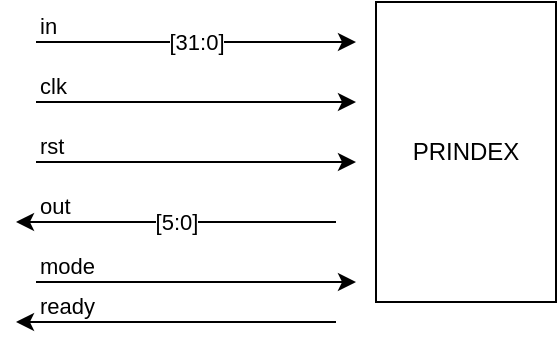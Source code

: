 <mxfile version="27.1.6">
  <diagram name="第 1 页" id="gXpvKShPX7hXgDg7WHuS">
    <mxGraphModel dx="485" dy="292" grid="1" gridSize="10" guides="1" tooltips="1" connect="1" arrows="1" fold="1" page="1" pageScale="1" pageWidth="827" pageHeight="1169" math="0" shadow="0">
      <root>
        <mxCell id="0" />
        <mxCell id="1" parent="0" />
        <mxCell id="lDcD1coVEzdXew1Spw6P-1" value="PRINDEX" style="rounded=0;whiteSpace=wrap;html=1;" vertex="1" parent="1">
          <mxGeometry x="230" y="160" width="90" height="150" as="geometry" />
        </mxCell>
        <mxCell id="lDcD1coVEzdXew1Spw6P-3" value="" style="endArrow=classic;html=1;rounded=0;" edge="1" parent="1">
          <mxGeometry relative="1" as="geometry">
            <mxPoint x="60" y="180" as="sourcePoint" />
            <mxPoint x="220" y="180" as="targetPoint" />
          </mxGeometry>
        </mxCell>
        <mxCell id="lDcD1coVEzdXew1Spw6P-4" value="[31:0]" style="edgeLabel;resizable=0;html=1;;align=center;verticalAlign=middle;" connectable="0" vertex="1" parent="lDcD1coVEzdXew1Spw6P-3">
          <mxGeometry relative="1" as="geometry" />
        </mxCell>
        <mxCell id="lDcD1coVEzdXew1Spw6P-5" value="in" style="edgeLabel;resizable=0;html=1;;align=left;verticalAlign=bottom;" connectable="0" vertex="1" parent="lDcD1coVEzdXew1Spw6P-3">
          <mxGeometry x="-1" relative="1" as="geometry" />
        </mxCell>
        <mxCell id="lDcD1coVEzdXew1Spw6P-7" value="" style="endArrow=classic;html=1;rounded=0;" edge="1" parent="1">
          <mxGeometry relative="1" as="geometry">
            <mxPoint x="60" y="210" as="sourcePoint" />
            <mxPoint x="220" y="210" as="targetPoint" />
          </mxGeometry>
        </mxCell>
        <mxCell id="lDcD1coVEzdXew1Spw6P-9" value="clk" style="edgeLabel;resizable=0;html=1;;align=left;verticalAlign=bottom;" connectable="0" vertex="1" parent="lDcD1coVEzdXew1Spw6P-7">
          <mxGeometry x="-1" relative="1" as="geometry" />
        </mxCell>
        <mxCell id="lDcD1coVEzdXew1Spw6P-10" value="" style="endArrow=classic;html=1;rounded=0;" edge="1" parent="1">
          <mxGeometry relative="1" as="geometry">
            <mxPoint x="60" y="240" as="sourcePoint" />
            <mxPoint x="220" y="240" as="targetPoint" />
          </mxGeometry>
        </mxCell>
        <mxCell id="lDcD1coVEzdXew1Spw6P-11" value="rst" style="edgeLabel;resizable=0;html=1;;align=left;verticalAlign=bottom;" connectable="0" vertex="1" parent="lDcD1coVEzdXew1Spw6P-10">
          <mxGeometry x="-1" relative="1" as="geometry" />
        </mxCell>
        <mxCell id="lDcD1coVEzdXew1Spw6P-12" value="" style="endArrow=classic;html=1;rounded=0;" edge="1" parent="1">
          <mxGeometry relative="1" as="geometry">
            <mxPoint x="210" y="270" as="sourcePoint" />
            <mxPoint x="50" y="270" as="targetPoint" />
          </mxGeometry>
        </mxCell>
        <mxCell id="lDcD1coVEzdXew1Spw6P-13" value="[5:0]" style="edgeLabel;resizable=0;html=1;;align=center;verticalAlign=middle;" connectable="0" vertex="1" parent="lDcD1coVEzdXew1Spw6P-12">
          <mxGeometry relative="1" as="geometry" />
        </mxCell>
        <mxCell id="lDcD1coVEzdXew1Spw6P-14" value="out" style="edgeLabel;resizable=0;html=1;;align=left;verticalAlign=bottom;" connectable="0" vertex="1" parent="lDcD1coVEzdXew1Spw6P-12">
          <mxGeometry x="-1" relative="1" as="geometry">
            <mxPoint x="-150" as="offset" />
          </mxGeometry>
        </mxCell>
        <mxCell id="lDcD1coVEzdXew1Spw6P-15" value="" style="endArrow=classic;html=1;rounded=0;" edge="1" parent="1">
          <mxGeometry relative="1" as="geometry">
            <mxPoint x="60" y="300" as="sourcePoint" />
            <mxPoint x="220" y="300" as="targetPoint" />
          </mxGeometry>
        </mxCell>
        <mxCell id="lDcD1coVEzdXew1Spw6P-17" value="mode" style="edgeLabel;resizable=0;html=1;;align=left;verticalAlign=bottom;" connectable="0" vertex="1" parent="lDcD1coVEzdXew1Spw6P-15">
          <mxGeometry x="-1" relative="1" as="geometry" />
        </mxCell>
        <mxCell id="lDcD1coVEzdXew1Spw6P-18" value="" style="endArrow=classic;html=1;rounded=0;" edge="1" parent="1">
          <mxGeometry relative="1" as="geometry">
            <mxPoint x="210" y="320" as="sourcePoint" />
            <mxPoint x="50" y="320" as="targetPoint" />
          </mxGeometry>
        </mxCell>
        <mxCell id="lDcD1coVEzdXew1Spw6P-20" value="ready" style="edgeLabel;resizable=0;html=1;;align=left;verticalAlign=bottom;" connectable="0" vertex="1" parent="lDcD1coVEzdXew1Spw6P-18">
          <mxGeometry x="-1" relative="1" as="geometry">
            <mxPoint x="-150" as="offset" />
          </mxGeometry>
        </mxCell>
      </root>
    </mxGraphModel>
  </diagram>
</mxfile>
